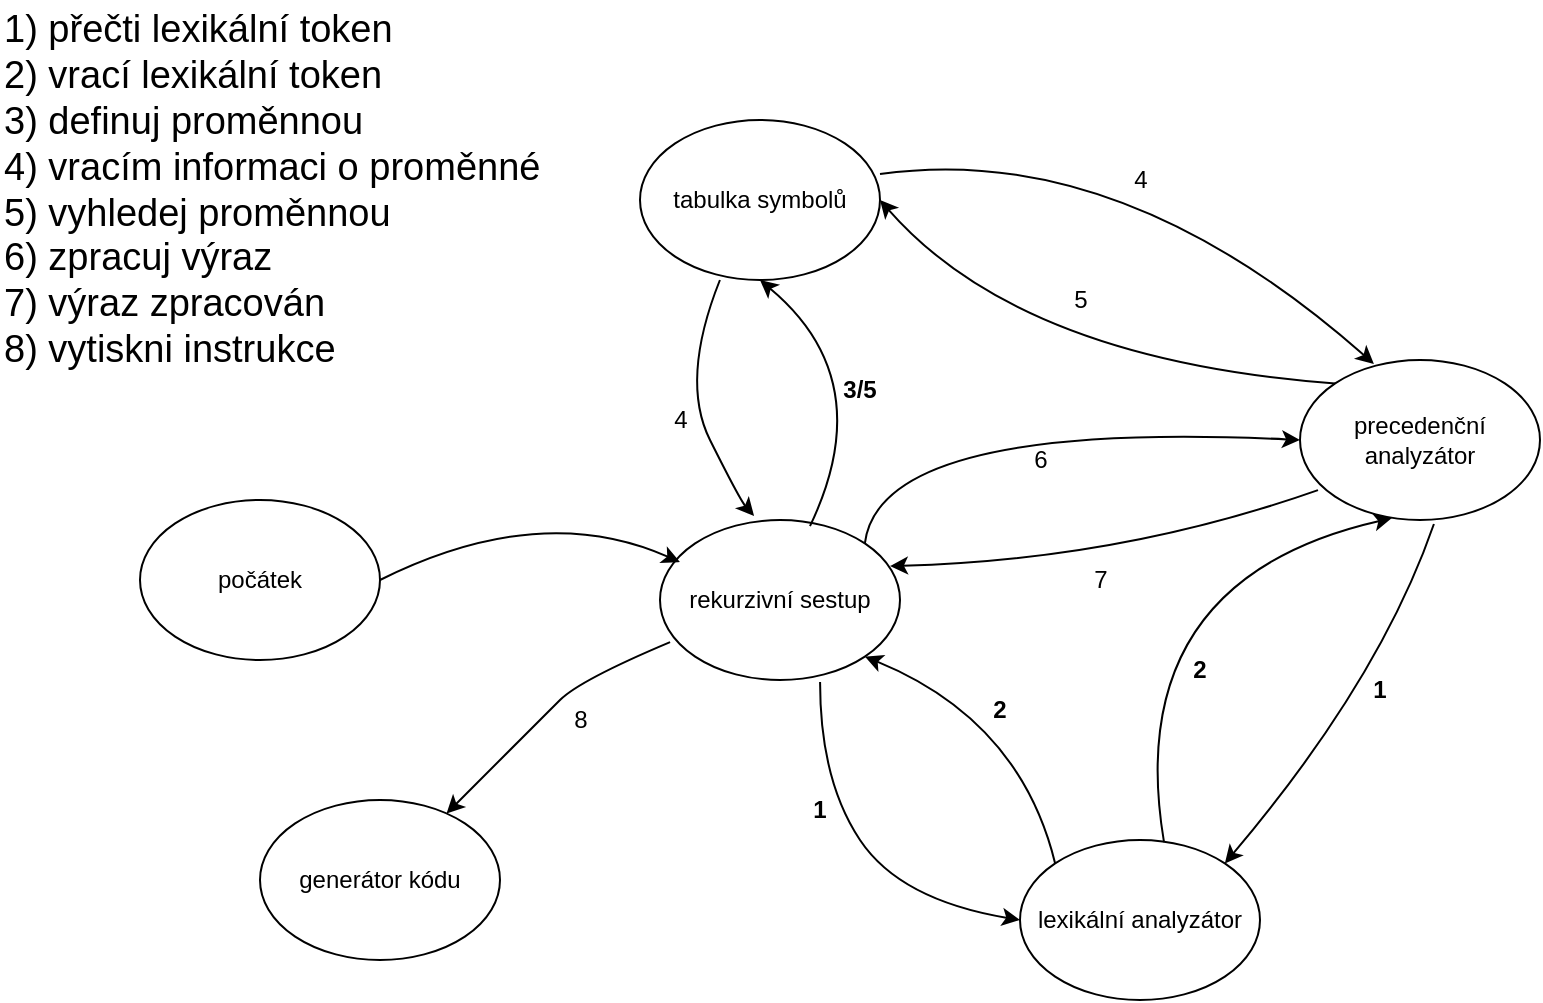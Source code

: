 <mxfile>
    <diagram id="Tf9a92XZ6m2HhvBOyjuh" name="Page-1">
        <mxGraphModel dx="1302" dy="771" grid="1" gridSize="10" guides="1" tooltips="1" connect="1" arrows="1" fold="1" page="1" pageScale="1" pageWidth="827" pageHeight="1169" math="0" shadow="0">
            <root>
                <mxCell id="0"/>
                <mxCell id="1" parent="0"/>
                <mxCell id="pAs20QGtX5RAUOm5_R2k-2" value="rekurzivní sestup" style="ellipse;whiteSpace=wrap;html=1;" parent="1" vertex="1">
                    <mxGeometry x="370" y="290" width="120" height="80" as="geometry"/>
                </mxCell>
                <mxCell id="pAs20QGtX5RAUOm5_R2k-3" value="tabulka symbolů" style="ellipse;whiteSpace=wrap;html=1;" parent="1" vertex="1">
                    <mxGeometry x="360" y="90" width="120" height="80" as="geometry"/>
                </mxCell>
                <mxCell id="pAs20QGtX5RAUOm5_R2k-4" value="precedenční analyzátor" style="ellipse;whiteSpace=wrap;html=1;" parent="1" vertex="1">
                    <mxGeometry x="690" y="210" width="120" height="80" as="geometry"/>
                </mxCell>
                <mxCell id="pAs20QGtX5RAUOm5_R2k-5" value="&lt;span&gt;počátek&lt;/span&gt;" style="ellipse;whiteSpace=wrap;html=1;" parent="1" vertex="1">
                    <mxGeometry x="110" y="280" width="120" height="80" as="geometry"/>
                </mxCell>
                <mxCell id="pAs20QGtX5RAUOm5_R2k-6" value="generátor kódu" style="ellipse;whiteSpace=wrap;html=1;" parent="1" vertex="1">
                    <mxGeometry x="170" y="430" width="120" height="80" as="geometry"/>
                </mxCell>
                <mxCell id="pAs20QGtX5RAUOm5_R2k-7" value="lexikální analyzátor" style="ellipse;whiteSpace=wrap;html=1;" parent="1" vertex="1">
                    <mxGeometry x="550" y="450" width="120" height="80" as="geometry"/>
                </mxCell>
                <mxCell id="pAs20QGtX5RAUOm5_R2k-8" value="" style="curved=1;endArrow=classic;html=1;rounded=0;entryX=0.392;entryY=-0.025;entryDx=0;entryDy=0;entryPerimeter=0;exitX=0.333;exitY=1;exitDx=0;exitDy=0;exitPerimeter=0;" parent="1" source="pAs20QGtX5RAUOm5_R2k-3" target="pAs20QGtX5RAUOm5_R2k-2" edge="1">
                    <mxGeometry width="50" height="50" relative="1" as="geometry">
                        <mxPoint x="410" y="330" as="sourcePoint"/>
                        <mxPoint x="460" y="280" as="targetPoint"/>
                        <Array as="points">
                            <mxPoint x="380" y="220"/>
                            <mxPoint x="410" y="280"/>
                        </Array>
                    </mxGeometry>
                </mxCell>
                <mxCell id="pAs20QGtX5RAUOm5_R2k-9" value="" style="curved=1;endArrow=classic;html=1;rounded=0;entryX=0;entryY=0.5;entryDx=0;entryDy=0;exitX=1;exitY=0;exitDx=0;exitDy=0;" parent="1" source="pAs20QGtX5RAUOm5_R2k-2" target="pAs20QGtX5RAUOm5_R2k-4" edge="1">
                    <mxGeometry width="50" height="50" relative="1" as="geometry">
                        <mxPoint x="509.96" y="181" as="sourcePoint"/>
                        <mxPoint x="517.04" y="299" as="targetPoint"/>
                        <Array as="points">
                            <mxPoint x="480" y="240"/>
                        </Array>
                    </mxGeometry>
                </mxCell>
                <mxCell id="pAs20QGtX5RAUOm5_R2k-12" value="" style="curved=1;endArrow=classic;html=1;rounded=0;entryX=0.958;entryY=0.288;entryDx=0;entryDy=0;exitX=0.075;exitY=0.813;exitDx=0;exitDy=0;exitPerimeter=0;entryPerimeter=0;" parent="1" source="pAs20QGtX5RAUOm5_R2k-4" target="pAs20QGtX5RAUOm5_R2k-2" edge="1">
                    <mxGeometry width="50" height="50" relative="1" as="geometry">
                        <mxPoint x="458" y="298" as="sourcePoint"/>
                        <mxPoint x="665.04" y="237.04" as="targetPoint"/>
                        <Array as="points">
                            <mxPoint x="600" y="310"/>
                        </Array>
                    </mxGeometry>
                </mxCell>
                <mxCell id="pAs20QGtX5RAUOm5_R2k-15" value="" style="curved=1;endArrow=classic;html=1;rounded=0;entryX=0.308;entryY=0.025;entryDx=0;entryDy=0;exitX=1;exitY=0.338;exitDx=0;exitDy=0;entryPerimeter=0;exitPerimeter=0;" parent="1" source="pAs20QGtX5RAUOm5_R2k-3" target="pAs20QGtX5RAUOm5_R2k-4" edge="1">
                    <mxGeometry width="50" height="50" relative="1" as="geometry">
                        <mxPoint x="450" y="180" as="sourcePoint"/>
                        <mxPoint x="449.96" y="299.04" as="targetPoint"/>
                        <Array as="points">
                            <mxPoint x="600" y="100"/>
                        </Array>
                    </mxGeometry>
                </mxCell>
                <mxCell id="pAs20QGtX5RAUOm5_R2k-16" value="" style="curved=1;endArrow=classic;html=1;rounded=0;entryX=1;entryY=0.5;entryDx=0;entryDy=0;exitX=0;exitY=0;exitDx=0;exitDy=0;" parent="1" source="pAs20QGtX5RAUOm5_R2k-4" target="pAs20QGtX5RAUOm5_R2k-3" edge="1">
                    <mxGeometry width="50" height="50" relative="1" as="geometry">
                        <mxPoint x="429.96" y="180" as="sourcePoint"/>
                        <mxPoint x="427.04" y="298" as="targetPoint"/>
                        <Array as="points">
                            <mxPoint x="550" y="210"/>
                        </Array>
                    </mxGeometry>
                </mxCell>
                <mxCell id="pAs20QGtX5RAUOm5_R2k-17" value="" style="curved=1;endArrow=classic;html=1;rounded=0;entryX=1;entryY=0;entryDx=0;entryDy=0;exitX=0.558;exitY=1.025;exitDx=0;exitDy=0;exitPerimeter=0;" parent="1" source="pAs20QGtX5RAUOm5_R2k-4" target="pAs20QGtX5RAUOm5_R2k-7" edge="1">
                    <mxGeometry width="50" height="50" relative="1" as="geometry">
                        <mxPoint x="669" y="275.04" as="sourcePoint"/>
                        <mxPoint x="494.96" y="323.04" as="targetPoint"/>
                        <Array as="points">
                            <mxPoint x="730" y="370"/>
                        </Array>
                    </mxGeometry>
                </mxCell>
                <mxCell id="pAs20QGtX5RAUOm5_R2k-18" value="" style="curved=1;endArrow=classic;html=1;rounded=0;entryX=0.383;entryY=0.988;entryDx=0;entryDy=0;exitX=0.6;exitY=0.013;exitDx=0;exitDy=0;entryPerimeter=0;exitPerimeter=0;" parent="1" source="pAs20QGtX5RAUOm5_R2k-7" target="pAs20QGtX5RAUOm5_R2k-4" edge="1">
                    <mxGeometry width="50" height="50" relative="1" as="geometry">
                        <mxPoint x="482.426" y="311.716" as="sourcePoint"/>
                        <mxPoint x="660" y="250" as="targetPoint"/>
                        <Array as="points">
                            <mxPoint x="600" y="320"/>
                        </Array>
                    </mxGeometry>
                </mxCell>
                <mxCell id="pAs20QGtX5RAUOm5_R2k-19" value="" style="curved=1;endArrow=classic;html=1;rounded=0;entryX=0;entryY=0.5;entryDx=0;entryDy=0;exitX=0.667;exitY=1.013;exitDx=0;exitDy=0;exitPerimeter=0;" parent="1" source="pAs20QGtX5RAUOm5_R2k-2" target="pAs20QGtX5RAUOm5_R2k-7" edge="1">
                    <mxGeometry width="50" height="50" relative="1" as="geometry">
                        <mxPoint x="490.0" y="380" as="sourcePoint"/>
                        <mxPoint x="487.08" y="498" as="targetPoint"/>
                        <Array as="points">
                            <mxPoint x="450" y="420"/>
                            <mxPoint x="490" y="480"/>
                        </Array>
                    </mxGeometry>
                </mxCell>
                <mxCell id="pAs20QGtX5RAUOm5_R2k-21" value="" style="curved=1;endArrow=classic;html=1;rounded=0;entryX=1;entryY=1;entryDx=0;entryDy=0;exitX=0;exitY=0;exitDx=0;exitDy=0;" parent="1" source="pAs20QGtX5RAUOm5_R2k-7" target="pAs20QGtX5RAUOm5_R2k-2" edge="1">
                    <mxGeometry width="50" height="50" relative="1" as="geometry">
                        <mxPoint x="632" y="461.04" as="sourcePoint"/>
                        <mxPoint x="705.96" y="289.04" as="targetPoint"/>
                        <Array as="points">
                            <mxPoint x="550" y="390"/>
                        </Array>
                    </mxGeometry>
                </mxCell>
                <mxCell id="pAs20QGtX5RAUOm5_R2k-22" value="" style="curved=1;endArrow=classic;html=1;rounded=0;exitX=0.042;exitY=0.763;exitDx=0;exitDy=0;exitPerimeter=0;" parent="1" source="pAs20QGtX5RAUOm5_R2k-2" target="pAs20QGtX5RAUOm5_R2k-6" edge="1">
                    <mxGeometry width="50" height="50" relative="1" as="geometry">
                        <mxPoint x="319.96" y="350" as="sourcePoint"/>
                        <mxPoint x="317.04" y="468" as="targetPoint"/>
                        <Array as="points">
                            <mxPoint x="330" y="370"/>
                            <mxPoint x="310" y="390"/>
                        </Array>
                    </mxGeometry>
                </mxCell>
                <mxCell id="pAs20QGtX5RAUOm5_R2k-23" value="" style="curved=1;endArrow=classic;html=1;rounded=0;entryX=0.083;entryY=0.263;entryDx=0;entryDy=0;exitX=1;exitY=0.5;exitDx=0;exitDy=0;entryPerimeter=0;" parent="1" source="pAs20QGtX5RAUOm5_R2k-5" target="pAs20QGtX5RAUOm5_R2k-2" edge="1">
                    <mxGeometry width="50" height="50" relative="1" as="geometry">
                        <mxPoint x="270" y="220" as="sourcePoint"/>
                        <mxPoint x="269.96" y="339.04" as="targetPoint"/>
                        <Array as="points">
                            <mxPoint x="310" y="280"/>
                        </Array>
                    </mxGeometry>
                </mxCell>
                <mxCell id="pAs20QGtX5RAUOm5_R2k-24" value="" style="curved=1;endArrow=classic;html=1;rounded=0;entryX=0.5;entryY=1;entryDx=0;entryDy=0;exitX=0.625;exitY=0.038;exitDx=0;exitDy=0;exitPerimeter=0;" parent="1" source="pAs20QGtX5RAUOm5_R2k-2" target="pAs20QGtX5RAUOm5_R2k-3" edge="1">
                    <mxGeometry width="50" height="50" relative="1" as="geometry">
                        <mxPoint x="535.144" y="289.996" as="sourcePoint"/>
                        <mxPoint x="439.996" y="186.564" as="targetPoint"/>
                        <Array as="points">
                            <mxPoint x="480" y="220"/>
                        </Array>
                    </mxGeometry>
                </mxCell>
                <mxCell id="pAs20QGtX5RAUOm5_R2k-29" value="&lt;b&gt;1&lt;/b&gt;" style="text;html=1;strokeColor=none;fillColor=none;align=center;verticalAlign=middle;whiteSpace=wrap;rounded=0;" parent="1" vertex="1">
                    <mxGeometry x="420" y="420" width="60" height="30" as="geometry"/>
                </mxCell>
                <mxCell id="2" value="&lt;b&gt;1&lt;/b&gt;" style="text;html=1;strokeColor=none;fillColor=none;align=center;verticalAlign=middle;whiteSpace=wrap;rounded=0;" parent="1" vertex="1">
                    <mxGeometry x="700" y="360" width="60" height="30" as="geometry"/>
                </mxCell>
                <mxCell id="3" value="&lt;b&gt;2&lt;/b&gt;" style="text;html=1;strokeColor=none;fillColor=none;align=center;verticalAlign=middle;whiteSpace=wrap;rounded=0;" parent="1" vertex="1">
                    <mxGeometry x="510" y="370" width="60" height="30" as="geometry"/>
                </mxCell>
                <mxCell id="4" value="&lt;b&gt;2&lt;/b&gt;" style="text;html=1;strokeColor=none;fillColor=none;align=center;verticalAlign=middle;whiteSpace=wrap;rounded=0;" parent="1" vertex="1">
                    <mxGeometry x="610" y="350" width="60" height="30" as="geometry"/>
                </mxCell>
                <mxCell id="5" value="1) přečti lexikální token&lt;br style=&quot;font-size: 19px&quot;&gt;2) vrací lexikální token&lt;br style=&quot;font-size: 19px&quot;&gt;3) definuj proměnnou&lt;br style=&quot;font-size: 19px&quot;&gt;4) vracím informaci o proměnné&lt;br style=&quot;font-size: 19px&quot;&gt;5) vyhledej proměnnou&lt;br style=&quot;font-size: 19px&quot;&gt;6) zpracuj výraz&lt;br style=&quot;font-size: 19px&quot;&gt;7) výraz zpracován&lt;br style=&quot;font-size: 19px&quot;&gt;8) vytiskni instrukce" style="text;html=1;align=left;verticalAlign=middle;resizable=0;points=[];autosize=1;strokeColor=none;fontSize=19;" parent="1" vertex="1">
                    <mxGeometry x="40" y="30" width="280" height="190" as="geometry"/>
                </mxCell>
                <mxCell id="7" value="&lt;b&gt;3/5&lt;/b&gt;" style="text;html=1;strokeColor=none;fillColor=none;align=center;verticalAlign=middle;whiteSpace=wrap;rounded=0;" parent="1" vertex="1">
                    <mxGeometry x="440" y="210" width="60" height="30" as="geometry"/>
                </mxCell>
                <mxCell id="8" value="4&lt;br&gt;" style="text;html=1;align=center;verticalAlign=middle;resizable=0;points=[];autosize=1;strokeColor=none;" parent="1" vertex="1">
                    <mxGeometry x="370" y="230" width="20" height="20" as="geometry"/>
                </mxCell>
                <mxCell id="11" value="4&lt;br&gt;" style="text;html=1;align=center;verticalAlign=middle;resizable=0;points=[];autosize=1;strokeColor=none;" parent="1" vertex="1">
                    <mxGeometry x="600" y="110" width="20" height="20" as="geometry"/>
                </mxCell>
                <mxCell id="12" value="5" style="text;html=1;align=center;verticalAlign=middle;resizable=0;points=[];autosize=1;strokeColor=none;" parent="1" vertex="1">
                    <mxGeometry x="570" y="170" width="20" height="20" as="geometry"/>
                </mxCell>
                <mxCell id="13" value="6" style="text;html=1;align=center;verticalAlign=middle;resizable=0;points=[];autosize=1;strokeColor=none;" parent="1" vertex="1">
                    <mxGeometry x="550" y="250" width="20" height="20" as="geometry"/>
                </mxCell>
                <mxCell id="14" value="7" style="text;html=1;align=center;verticalAlign=middle;resizable=0;points=[];autosize=1;strokeColor=none;" parent="1" vertex="1">
                    <mxGeometry x="580" y="310" width="20" height="20" as="geometry"/>
                </mxCell>
                <mxCell id="15" value="8" style="text;html=1;align=center;verticalAlign=middle;resizable=0;points=[];autosize=1;strokeColor=none;" parent="1" vertex="1">
                    <mxGeometry x="320" y="380" width="20" height="20" as="geometry"/>
                </mxCell>
            </root>
        </mxGraphModel>
    </diagram>
</mxfile>